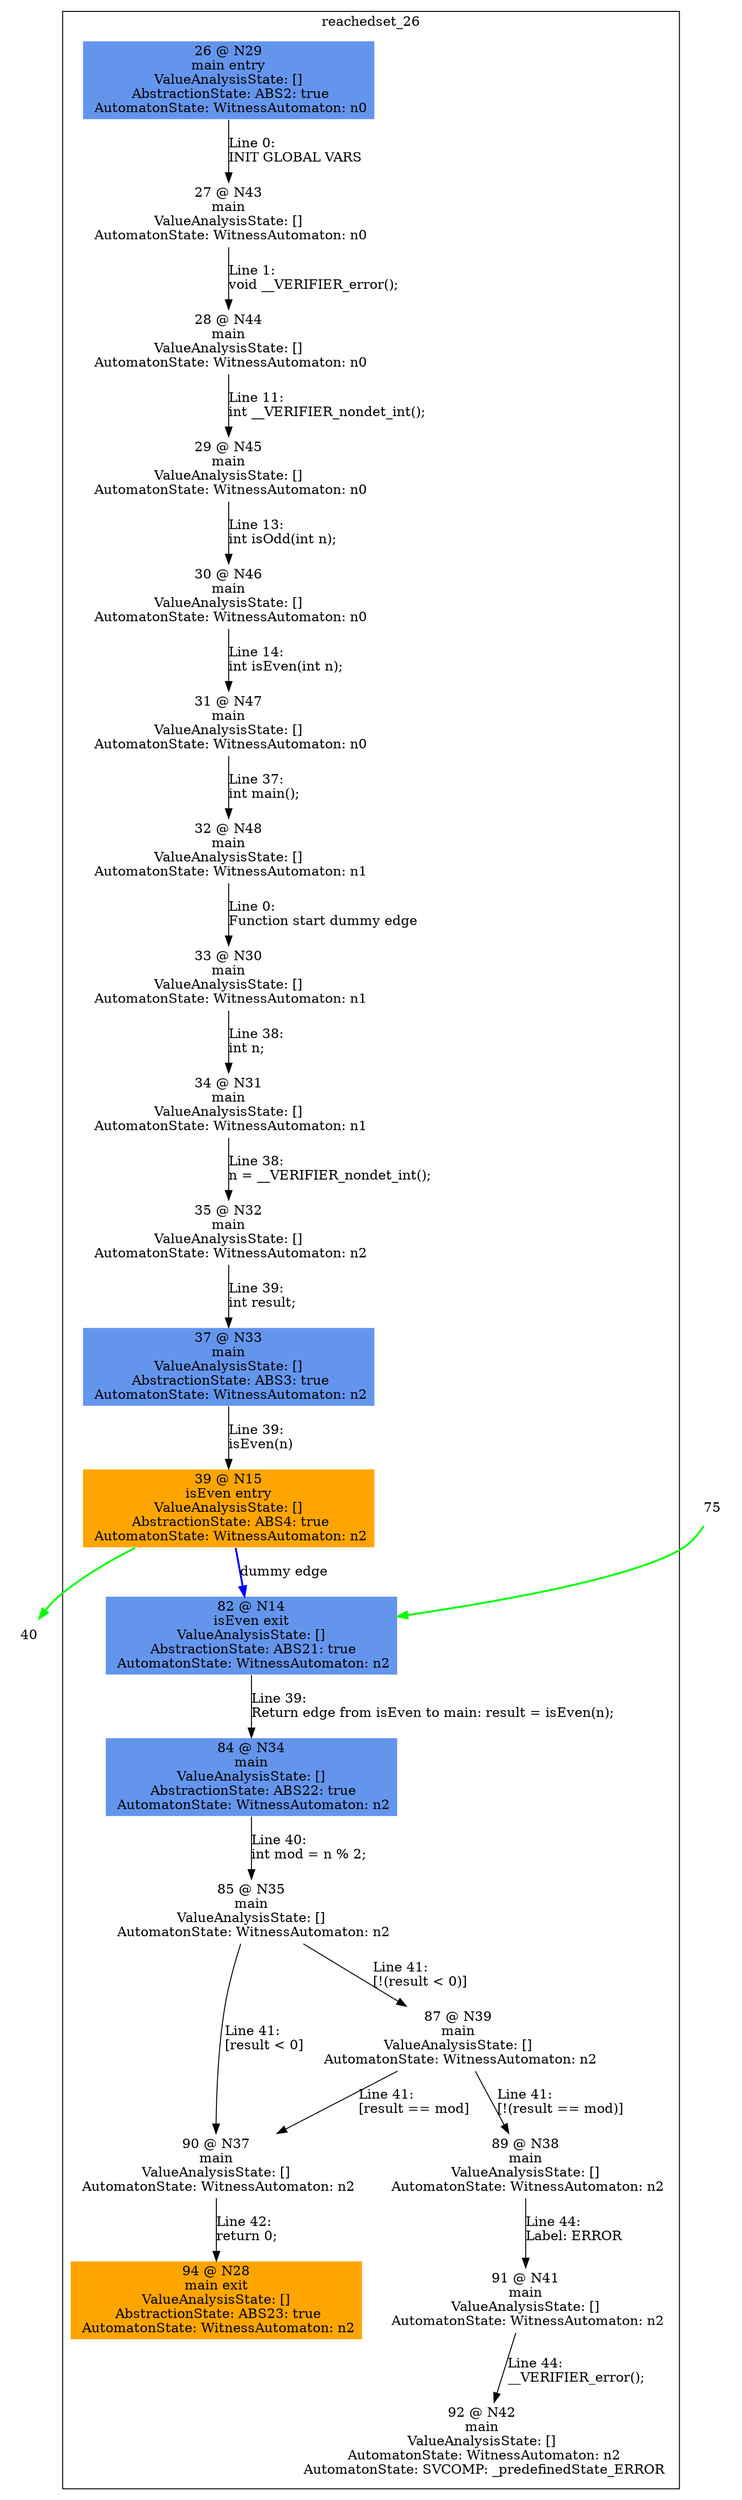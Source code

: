 digraph ARG {
node [style="filled" shape="box" color="white"]
subgraph cluster_26 {
label="reachedset_26"
26 [fillcolor="cornflowerblue" label="26 @ N29\nmain entry\nValueAnalysisState: []\n AbstractionState: ABS2: true\n AutomatonState: WitnessAutomaton: n0\n" id="26"]
27 [label="27 @ N43\nmain\nValueAnalysisState: []\n AutomatonState: WitnessAutomaton: n0\n" id="27"]
28 [label="28 @ N44\nmain\nValueAnalysisState: []\n AutomatonState: WitnessAutomaton: n0\n" id="28"]
29 [label="29 @ N45\nmain\nValueAnalysisState: []\n AutomatonState: WitnessAutomaton: n0\n" id="29"]
30 [label="30 @ N46\nmain\nValueAnalysisState: []\n AutomatonState: WitnessAutomaton: n0\n" id="30"]
31 [label="31 @ N47\nmain\nValueAnalysisState: []\n AutomatonState: WitnessAutomaton: n0\n" id="31"]
32 [label="32 @ N48\nmain\nValueAnalysisState: []\n AutomatonState: WitnessAutomaton: n1\n" id="32"]
33 [label="33 @ N30\nmain\nValueAnalysisState: []\n AutomatonState: WitnessAutomaton: n1\n" id="33"]
34 [label="34 @ N31\nmain\nValueAnalysisState: []\n AutomatonState: WitnessAutomaton: n1\n" id="34"]
35 [label="35 @ N32\nmain\nValueAnalysisState: []\n AutomatonState: WitnessAutomaton: n2\n" id="35"]
37 [fillcolor="cornflowerblue" label="37 @ N33\nmain\nValueAnalysisState: []\n AbstractionState: ABS3: true\n AutomatonState: WitnessAutomaton: n2\n" id="37"]
39 [fillcolor="orange" label="39 @ N15\nisEven entry\nValueAnalysisState: []\n AbstractionState: ABS4: true\n AutomatonState: WitnessAutomaton: n2\n" id="39"]
82 [fillcolor="cornflowerblue" label="82 @ N14\nisEven exit\nValueAnalysisState: []\n AbstractionState: ABS21: true\n AutomatonState: WitnessAutomaton: n2\n" id="82"]
84 [fillcolor="cornflowerblue" label="84 @ N34\nmain\nValueAnalysisState: []\n AbstractionState: ABS22: true\n AutomatonState: WitnessAutomaton: n2\n" id="84"]
85 [label="85 @ N35\nmain\nValueAnalysisState: []\n AutomatonState: WitnessAutomaton: n2\n" id="85"]
90 [label="90 @ N37\nmain\nValueAnalysisState: []\n AutomatonState: WitnessAutomaton: n2\n" id="90"]
94 [fillcolor="orange" label="94 @ N28\nmain exit\nValueAnalysisState: []\n AbstractionState: ABS23: true\n AutomatonState: WitnessAutomaton: n2\n" id="94"]
87 [label="87 @ N39\nmain\nValueAnalysisState: []\n AutomatonState: WitnessAutomaton: n2\n" id="87"]
89 [label="89 @ N38\nmain\nValueAnalysisState: []\n AutomatonState: WitnessAutomaton: n2\n" id="89"]
91 [label="91 @ N41\nmain\nValueAnalysisState: []\n AutomatonState: WitnessAutomaton: n2\n" id="91"]
92 [label="92 @ N42\nmain\nValueAnalysisState: []\n AutomatonState: WitnessAutomaton: n2\n AutomatonState: SVCOMP: _predefinedState_ERROR\n" id="92"]
26 -> 27 [label="Line 0: \lINIT GLOBAL VARS\l" id="26 -> 27"]
27 -> 28 [label="Line 1: \lvoid __VERIFIER_error();\l" id="27 -> 28"]
28 -> 29 [label="Line 11: \lint __VERIFIER_nondet_int();\l" id="28 -> 29"]
29 -> 30 [label="Line 13: \lint isOdd(int n);\l" id="29 -> 30"]
30 -> 31 [label="Line 14: \lint isEven(int n);\l" id="30 -> 31"]
31 -> 32 [label="Line 37: \lint main();\l" id="31 -> 32"]
32 -> 33 [label="Line 0: \lFunction start dummy edge\l" id="32 -> 33"]
33 -> 34 [label="Line 38: \lint n;\l" id="33 -> 34"]
34 -> 35 [label="Line 38: \ln = __VERIFIER_nondet_int();\l" id="34 -> 35"]
35 -> 37 [label="Line 39: \lint result;\l" id="35 -> 37"]
37 -> 39 [label="Line 39: \lisEven(n)\l" id="37 -> 39"]
39 -> 82 [style="bold" color="blue" label="dummy edge" id="39 -> 82"]
82 -> 84 [label="Line 39: \lReturn edge from isEven to main: result = isEven(n);\l" id="82 -> 84"]
84 -> 85 [label="Line 40: \lint mod = n % 2;\l" id="84 -> 85"]
85 -> 87 [label="Line 41: \l[!(result < 0)]\l" id="85 -> 87"]
85 -> 90 [label="Line 41: \l[result < 0]\l" id="85 -> 90"]
90 -> 94 [label="Line 42: \lreturn 0;\l" id="90 -> 94"]
87 -> 89 [label="Line 41: \l[!(result == mod)]\l" id="87 -> 89"]
87 -> 90 [label="Line 41: \l[result == mod]\l" id="87 -> 90"]
89 -> 91 [label="Line 44: \lLabel: ERROR\l" id="89 -> 91"]
91 -> 92 [label="Line 44: \l__VERIFIER_error();\l" id="91 -> 92"]
}
39 -> 40 [color=green style=bold]
75 -> 82 [color=green style=bold]
}
